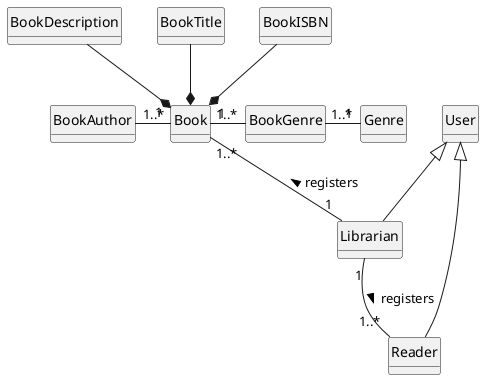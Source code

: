 @startuml
'https://plantuml.com/class-diagram
skinparam classAttributeIconSize 0
hide circle
hide methods

class Librarian{}
class User{}
class Reader{}
class Book{}
class BookISBN{}
class BookTitle{}
class BookDescription{}
class BookAuthor{}
class BookGenre{}
class Genre{}

BookGenre "1..*" -right- "1" Genre
Book *-up- BookISBN
Book *-up- BookTitle
Book *-up- BookDescription
Book "1" -left- "1..*" BookAuthor
Book "1" -right- "1..*" BookGenre

Book "1..*" -- "1" Librarian: registers <
User <|-- Librarian
User <|-- Reader
Librarian "1" -- "1..*" Reader: registers >



@enduml